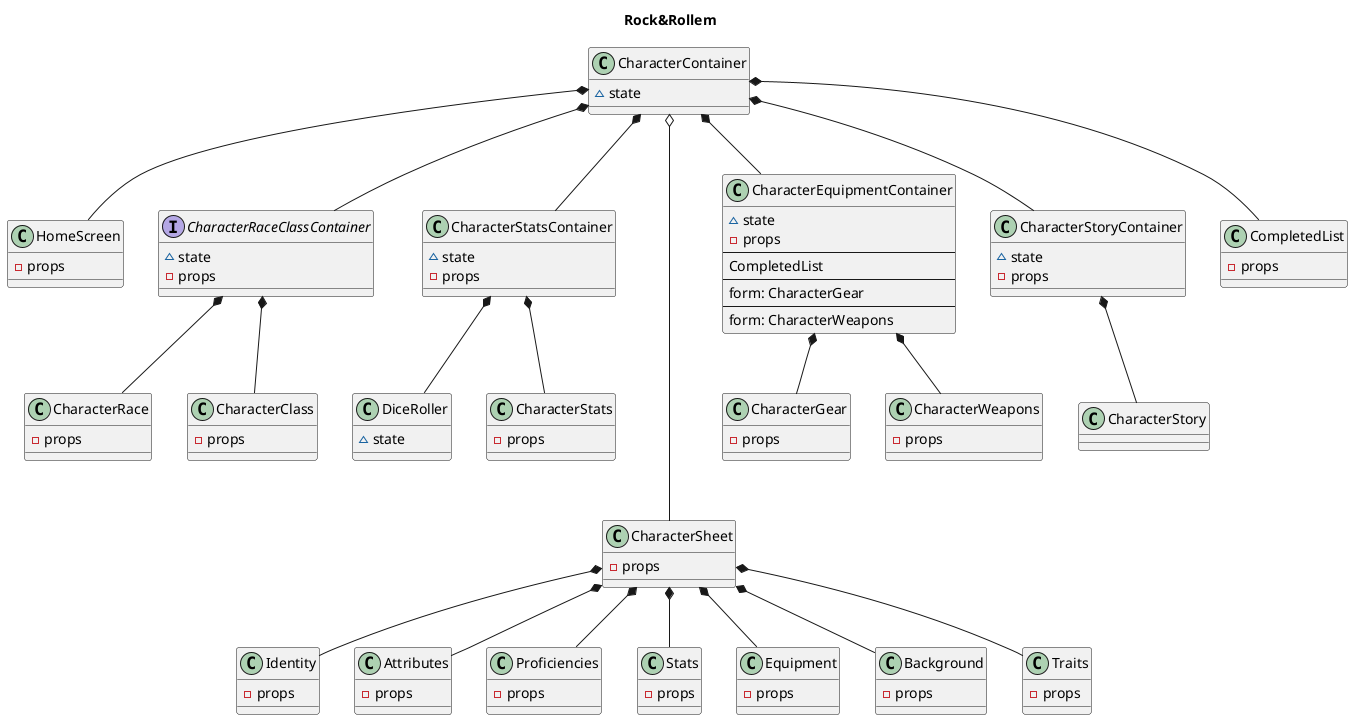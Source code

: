 @startuml
title Rock&Rollem

class HomeScreen {
  - props
}

class CharacterContainer {
    ~ state
}

interface CharacterRaceClassContainer {
  ~state
  - props
}



class CharacterStatsContainer {
  ~state
  - props
}

class DiceRoller {
  ~ state
}

class CharacterSheet {
  -props
}

class CharacterEquipmentContainer {
  ~state
  - props
  --
  CompletedList
  --
  form: CharacterGear
  --
  form: CharacterWeapons
}

class CharacterStoryContainer {
  ~state
  - props
}

class CharacterRace {
  - props
}

class CharacterClass {
  - props
}

class CharacterStats {
  - props
}

class CharacterGear {
  - props
}

class CharacterWeapons {
  - props
}

class Identity {
  - props
}

class Attributes {
  - props
}

class Proficiencies {
  - props
}

class Stats {
  - props
}

class Equipment {
  - props
}

class Background {
  - props
}

class Traits {
  - props
}

class CompletedList {
  - props
}


CharacterContainer *-- HomeScreen

CharacterContainer *-- CharacterRaceClassContainer
CharacterContainer *-- CharacterStatsContainer
CharacterContainer o---- CharacterSheet
CharacterSheet *-- Identity
CharacterSheet *-- Attributes
CharacterSheet *-- Proficiencies
CharacterSheet *-- Stats
CharacterSheet *-- Equipment
CharacterSheet *-- Background
CharacterSheet *-- Traits

CharacterContainer *-- CharacterEquipmentContainer
CharacterContainer *-- CharacterStoryContainer
CharacterRaceClassContainer *-- CharacterRace
CharacterRaceClassContainer *-- CharacterClass
CharacterStatsContainer *-- CharacterStats
CharacterStatsContainer *-- DiceRoller
CharacterEquipmentContainer *-- CharacterGear
CharacterEquipmentContainer *-- CharacterWeapons
CharacterStoryContainer *-- CharacterStory
CharacterContainer *-- CompletedList

@enduml

# Generator Components and Containers
1. Home
2. RaceClass
// more to come




# Components for character CharacterSheet
- Identity
- Attributes
- Proficiencies
- Stats
- Equipment
- Background
- Traits
